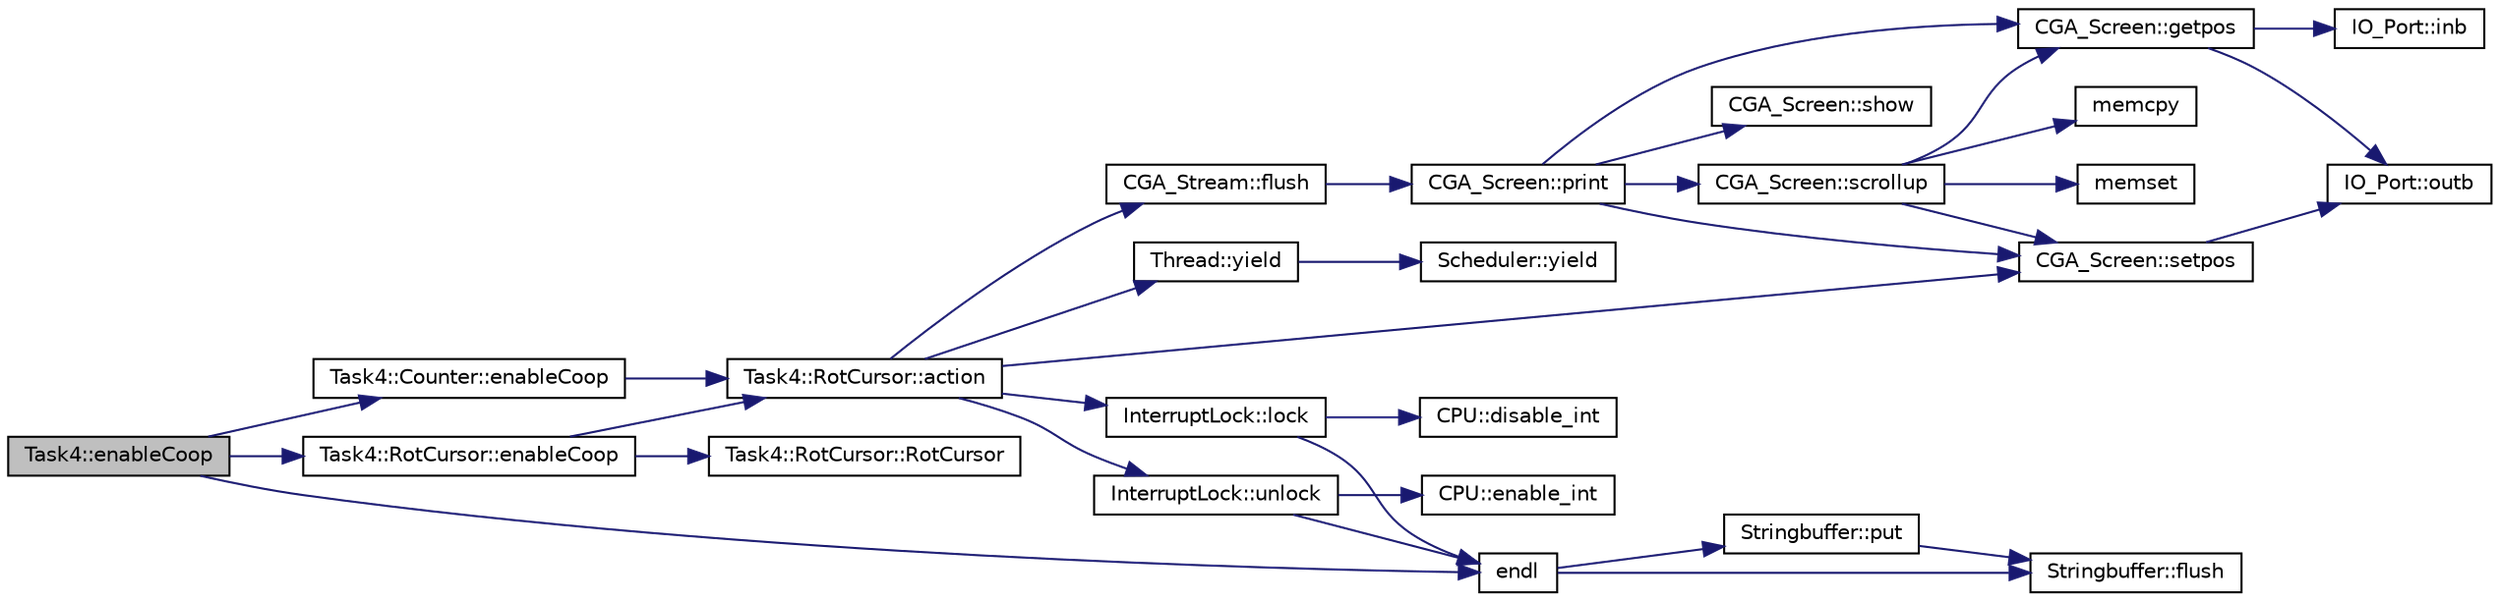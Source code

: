 digraph "Task4::enableCoop"
{
  bgcolor="transparent";
  edge [fontname="Helvetica",fontsize="10",labelfontname="Helvetica",labelfontsize="10"];
  node [fontname="Helvetica",fontsize="10",shape=record];
  rankdir="LR";
  Node1 [label="Task4::enableCoop",height=0.2,width=0.4,color="black", fillcolor="grey75", style="filled", fontcolor="black"];
  Node1 -> Node2 [color="midnightblue",fontsize="10",style="solid",fontname="Helvetica"];
  Node2 [label="endl",height=0.2,width=0.4,color="black",URL="$o__stream_8h.html#a28de23f7cab39bdb0f6a5dc3801b6c6d",tooltip="print buffer after adding a newline "];
  Node2 -> Node3 [color="midnightblue",fontsize="10",style="solid",fontname="Helvetica"];
  Node3 [label="Stringbuffer::put",height=0.2,width=0.4,color="black",URL="$classStringbuffer.html#ae497ac75047c4a8d2e35d49b92878480",tooltip="insert a character into the buffer "];
  Node3 -> Node4 [color="midnightblue",fontsize="10",style="solid",fontname="Helvetica"];
  Node4 [label="Stringbuffer::flush",height=0.2,width=0.4,color="black",URL="$classStringbuffer.html#abfb79178e3d7520f99aec80f996abaac",tooltip="flush the content of the buffer to the screen "];
  Node2 -> Node4 [color="midnightblue",fontsize="10",style="solid",fontname="Helvetica"];
  Node1 -> Node5 [color="midnightblue",fontsize="10",style="solid",fontname="Helvetica"];
  Node5 [label="Task4::RotCursor::enableCoop",height=0.2,width=0.4,color="black",URL="$classTask4_1_1RotCursor.html#aa317aab41cd3e8f579df5dfeb1b99108"];
  Node5 -> Node6 [color="midnightblue",fontsize="10",style="solid",fontname="Helvetica"];
  Node6 [label="Task4::RotCursor::RotCursor",height=0.2,width=0.4,color="black",URL="$classTask4_1_1RotCursor.html#acd12c5d89f2e5bae6b3858d10432c347",tooltip="Default constructor. "];
  Node5 -> Node7 [color="midnightblue",fontsize="10",style="solid",fontname="Helvetica"];
  Node7 [label="Task4::RotCursor::action",height=0.2,width=0.4,color="black",URL="$classTask4_1_1RotCursor.html#a33e3fee3981896223823f4b396339f40",tooltip="start outputting the symbol "];
  Node7 -> Node8 [color="midnightblue",fontsize="10",style="solid",fontname="Helvetica"];
  Node8 [label="InterruptLock::lock",height=0.2,width=0.4,color="black",URL="$classInterruptLock.html#abec995c19d83605ff0b910163878505f"];
  Node8 -> Node9 [color="midnightblue",fontsize="10",style="solid",fontname="Helvetica"];
  Node9 [label="CPU::disable_int",height=0.2,width=0.4,color="black",URL="$classCPU.html#ac6fb3ac4a286728ae0deb78628b98b2d"];
  Node8 -> Node2 [color="midnightblue",fontsize="10",style="solid",fontname="Helvetica"];
  Node7 -> Node10 [color="midnightblue",fontsize="10",style="solid",fontname="Helvetica"];
  Node10 [label="CGA_Stream::flush",height=0.2,width=0.4,color="black",URL="$classCGA__Stream.html#a73572f5377a28f09ee9dc3af7b5a65b9",tooltip="ausgeben des Inhaltes des internen Puffers "];
  Node10 -> Node11 [color="midnightblue",fontsize="10",style="solid",fontname="Helvetica"];
  Node11 [label="CGA_Screen::print",height=0.2,width=0.4,color="black",URL="$classCGA__Screen.html#a6c295831093cab87c3944e39160965b9",tooltip="gibt eine Zeichenkette an der aktuellen Position aus "];
  Node11 -> Node12 [color="midnightblue",fontsize="10",style="solid",fontname="Helvetica"];
  Node12 [label="CGA_Screen::getpos",height=0.2,width=0.4,color="black",URL="$classCGA__Screen.html#a6f47426c0cf0662b6835d64e08cf929e",tooltip="get the cursor position "];
  Node12 -> Node13 [color="midnightblue",fontsize="10",style="solid",fontname="Helvetica"];
  Node13 [label="IO_Port::outb",height=0.2,width=0.4,color="black",URL="$classIO__Port.html#a63edbd1cd64f3188c448e32408c2681c",tooltip="write a byte value to the associated port. "];
  Node12 -> Node14 [color="midnightblue",fontsize="10",style="solid",fontname="Helvetica"];
  Node14 [label="IO_Port::inb",height=0.2,width=0.4,color="black",URL="$classIO__Port.html#a77b7915e167487c31150a4c4b9a15496",tooltip="read a byte value from the associated port. "];
  Node11 -> Node15 [color="midnightblue",fontsize="10",style="solid",fontname="Helvetica"];
  Node15 [label="CGA_Screen::show",height=0.2,width=0.4,color="black",URL="$classCGA__Screen.html#a6dfbfb197371c461938cfcc9c5d70187",tooltip="print a character to a specific position "];
  Node11 -> Node16 [color="midnightblue",fontsize="10",style="solid",fontname="Helvetica"];
  Node16 [label="CGA_Screen::setpos",height=0.2,width=0.4,color="black",URL="$classCGA__Screen.html#a346b7ccc05356f76e738a76a24510e33",tooltip="set the cursor position "];
  Node16 -> Node13 [color="midnightblue",fontsize="10",style="solid",fontname="Helvetica"];
  Node11 -> Node17 [color="midnightblue",fontsize="10",style="solid",fontname="Helvetica"];
  Node17 [label="CGA_Screen::scrollup",height=0.2,width=0.4,color="black",URL="$classCGA__Screen.html#a3808a301813e3e1b6368ab75a94ea652",tooltip="das aktuelle Display wird eine Zeile nach oben gescrollt "];
  Node17 -> Node18 [color="midnightblue",fontsize="10",style="solid",fontname="Helvetica"];
  Node18 [label="memcpy",height=0.2,width=0.4,color="black",URL="$cgascr_8cc.html#a6e6bcac2e080fd8066ffd4b46cc64db0"];
  Node17 -> Node19 [color="midnightblue",fontsize="10",style="solid",fontname="Helvetica"];
  Node19 [label="memset",height=0.2,width=0.4,color="black",URL="$cgascr_8cc.html#a9138eaf62e2ebaff35fe90d676b94126"];
  Node17 -> Node12 [color="midnightblue",fontsize="10",style="solid",fontname="Helvetica"];
  Node17 -> Node16 [color="midnightblue",fontsize="10",style="solid",fontname="Helvetica"];
  Node7 -> Node16 [color="midnightblue",fontsize="10",style="solid",fontname="Helvetica"];
  Node7 -> Node20 [color="midnightblue",fontsize="10",style="solid",fontname="Helvetica"];
  Node20 [label="InterruptLock::unlock",height=0.2,width=0.4,color="black",URL="$classInterruptLock.html#ad98e2cfdac315b8d37072e03f8d31766"];
  Node20 -> Node2 [color="midnightblue",fontsize="10",style="solid",fontname="Helvetica"];
  Node20 -> Node21 [color="midnightblue",fontsize="10",style="solid",fontname="Helvetica"];
  Node21 [label="CPU::enable_int",height=0.2,width=0.4,color="black",URL="$classCPU.html#ab5e5a2260ef84a433c181786f11c4609"];
  Node7 -> Node22 [color="midnightblue",fontsize="10",style="solid",fontname="Helvetica"];
  Node22 [label="Thread::yield",height=0.2,width=0.4,color="black",URL="$classThread.html#a51beecba775ba0562eb48873aabd5397"];
  Node22 -> Node23 [color="midnightblue",fontsize="10",style="solid",fontname="Helvetica"];
  Node23 [label="Scheduler::yield",height=0.2,width=0.4,color="black",URL="$classScheduler.html#ac9772d8cae96fa2d4473378497689eb4",tooltip="Yield to another ready thread. "];
  Node1 -> Node24 [color="midnightblue",fontsize="10",style="solid",fontname="Helvetica"];
  Node24 [label="Task4::Counter::enableCoop",height=0.2,width=0.4,color="black",URL="$classTask4_1_1Counter.html#a23b32a250857ab5e8fdc0b4fb5a0ee43"];
  Node24 -> Node7 [color="midnightblue",fontsize="10",style="solid",fontname="Helvetica"];
}
